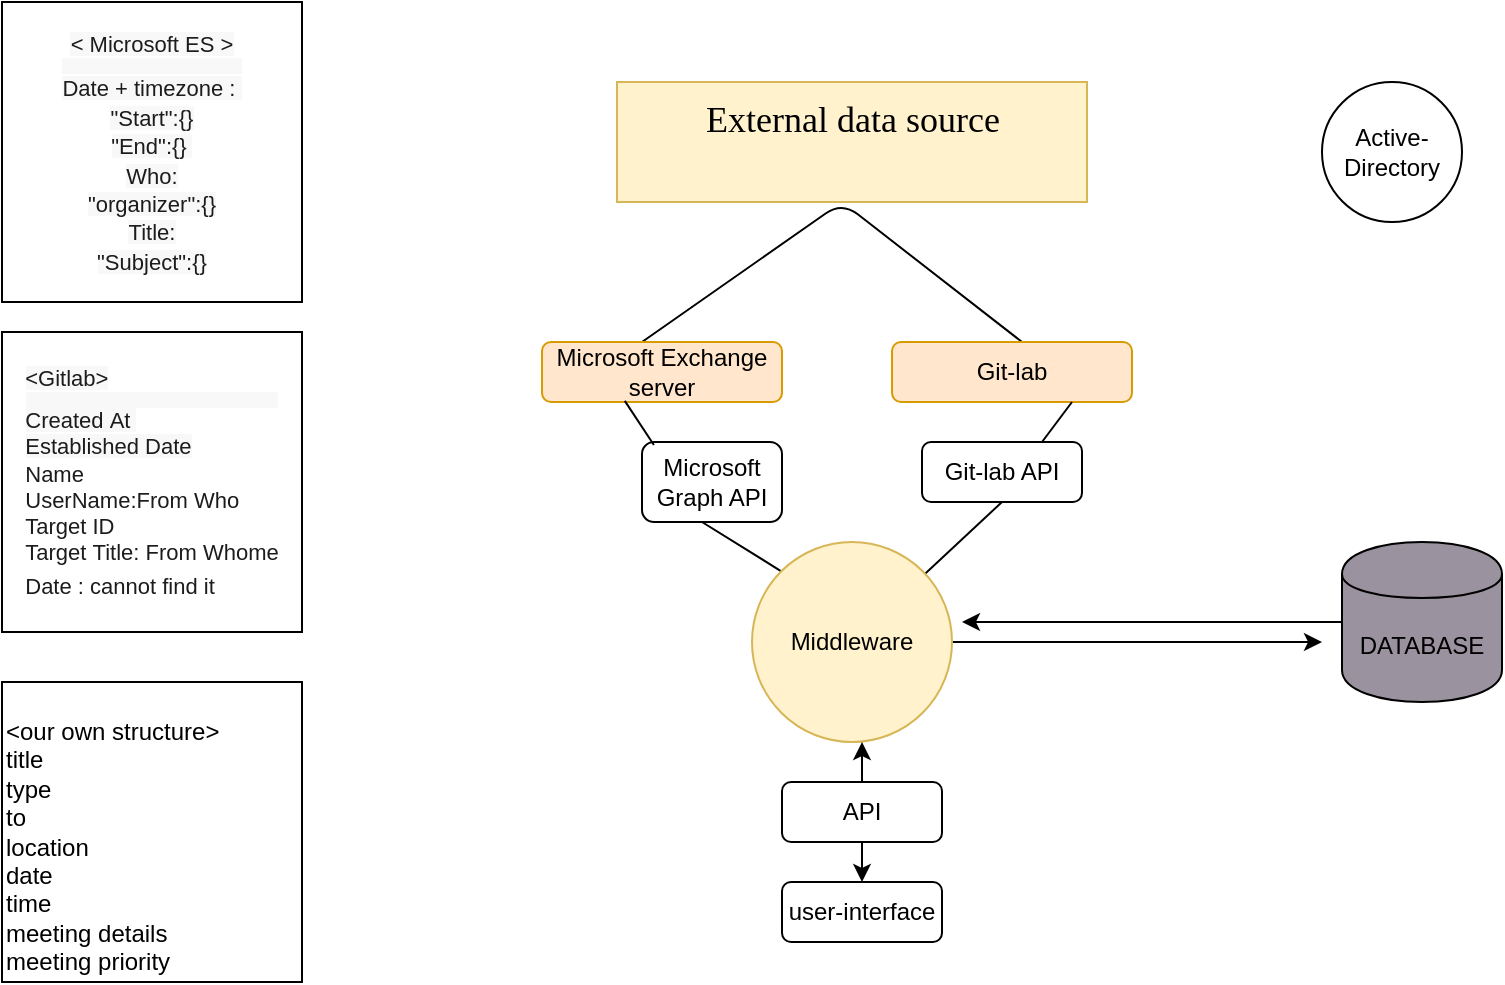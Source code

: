 <mxfile version="12.4.3" pages="1"><diagram id="sxmR1Lg-7P4nr9GADy8l" name="Page-1"><mxGraphModel dx="812" dy="454" grid="1" gridSize="10" guides="1" tooltips="1" connect="1" arrows="1" fold="1" page="1" pageScale="1" pageWidth="850" pageHeight="1100" math="0" shadow="0"><root><mxCell id="0"/><mxCell id="1" parent="0"/><mxCell id="YJO93eM9wHAzZw9V_rSV-1" value="&lt;font style=&quot;font-size: 18px&quot; face=&quot;Comic Sans MS&quot;&gt;External data source&lt;br&gt;&lt;br&gt;&lt;/font&gt;" style="rounded=0;whiteSpace=wrap;html=1;fillColor=#fff2cc;strokeColor=#d6b656;" vertex="1" parent="1"><mxGeometry x="307.5" y="50" width="235" height="60" as="geometry"/></mxCell><mxCell id="YJO93eM9wHAzZw9V_rSV-5" value="" style="endArrow=none;html=1;" edge="1" parent="1"><mxGeometry width="50" height="50" relative="1" as="geometry"><mxPoint x="320" y="180" as="sourcePoint"/><mxPoint x="510" y="180" as="targetPoint"/><Array as="points"><mxPoint x="420" y="110"/></Array></mxGeometry></mxCell><mxCell id="YJO93eM9wHAzZw9V_rSV-6" value="Git-lab" style="rounded=1;whiteSpace=wrap;html=1;fillColor=#ffe6cc;strokeColor=#d79b00;" vertex="1" parent="1"><mxGeometry x="445" y="180" width="120" height="30" as="geometry"/></mxCell><mxCell id="YJO93eM9wHAzZw9V_rSV-7" value="Microsoft Exchange server" style="rounded=1;whiteSpace=wrap;html=1;fillColor=#ffe6cc;strokeColor=#d79b00;" vertex="1" parent="1"><mxGeometry x="270" y="180" width="120" height="30" as="geometry"/></mxCell><mxCell id="YJO93eM9wHAzZw9V_rSV-15" value="Microsoft Graph API" style="rounded=1;whiteSpace=wrap;html=1;" vertex="1" parent="1"><mxGeometry x="320" y="230" width="70" height="40" as="geometry"/></mxCell><mxCell id="YJO93eM9wHAzZw9V_rSV-16" value="" style="endArrow=none;html=1;exitX=0.345;exitY=0.982;exitDx=0;exitDy=0;exitPerimeter=0;entryX=0.085;entryY=0.038;entryDx=0;entryDy=0;entryPerimeter=0;" edge="1" parent="1" source="YJO93eM9wHAzZw9V_rSV-7" target="YJO93eM9wHAzZw9V_rSV-15"><mxGeometry width="50" height="50" relative="1" as="geometry"><mxPoint x="330" y="220" as="sourcePoint"/><mxPoint x="500" y="220" as="targetPoint"/><Array as="points"/></mxGeometry></mxCell><mxCell id="YJO93eM9wHAzZw9V_rSV-17" value="Git-lab API" style="rounded=1;whiteSpace=wrap;html=1;" vertex="1" parent="1"><mxGeometry x="460" y="230" width="80" height="30" as="geometry"/></mxCell><mxCell id="YJO93eM9wHAzZw9V_rSV-27" value="" style="endArrow=none;html=1;exitX=0.75;exitY=1;exitDx=0;exitDy=0;entryX=0.75;entryY=0;entryDx=0;entryDy=0;" edge="1" parent="1" source="YJO93eM9wHAzZw9V_rSV-6" target="YJO93eM9wHAzZw9V_rSV-17"><mxGeometry width="50" height="50" relative="1" as="geometry"><mxPoint x="333.04" y="220" as="sourcePoint"/><mxPoint x="349.02" y="240" as="targetPoint"/><Array as="points"/></mxGeometry></mxCell><mxCell id="YJO93eM9wHAzZw9V_rSV-30" value="" style="endArrow=none;html=1;" edge="1" parent="1" source="YJO93eM9wHAzZw9V_rSV-10"><mxGeometry width="50" height="50" relative="1" as="geometry"><mxPoint x="450" y="310" as="sourcePoint"/><mxPoint x="500" y="260" as="targetPoint"/></mxGeometry></mxCell><mxCell id="YJO93eM9wHAzZw9V_rSV-31" value="" style="endArrow=none;html=1;exitX=0;exitY=0;exitDx=0;exitDy=0;" edge="1" parent="1" source="YJO93eM9wHAzZw9V_rSV-10"><mxGeometry width="50" height="50" relative="1" as="geometry"><mxPoint x="370" y="300" as="sourcePoint"/><mxPoint x="350" y="270" as="targetPoint"/></mxGeometry></mxCell><mxCell id="YJO93eM9wHAzZw9V_rSV-47" style="edgeStyle=orthogonalEdgeStyle;rounded=0;orthogonalLoop=1;jettySize=auto;html=1;" edge="1" parent="1" source="YJO93eM9wHAzZw9V_rSV-10"><mxGeometry relative="1" as="geometry"><mxPoint x="660" y="330" as="targetPoint"/></mxGeometry></mxCell><mxCell id="YJO93eM9wHAzZw9V_rSV-10" value="Middleware" style="ellipse;whiteSpace=wrap;html=1;aspect=fixed;fillColor=#fff2cc;strokeColor=#d6b656;" vertex="1" parent="1"><mxGeometry x="375" y="280" width="100" height="100" as="geometry"/></mxCell><mxCell id="YJO93eM9wHAzZw9V_rSV-34" value="" style="endArrow=classic;startArrow=classic;html=1;exitX=0.5;exitY=0;exitDx=0;exitDy=0;" edge="1" parent="1" source="YJO93eM9wHAzZw9V_rSV-35"><mxGeometry width="50" height="50" relative="1" as="geometry"><mxPoint x="430" y="430" as="sourcePoint"/><mxPoint x="430" y="380" as="targetPoint"/></mxGeometry></mxCell><mxCell id="YJO93eM9wHAzZw9V_rSV-35" value="user-interface" style="rounded=1;whiteSpace=wrap;html=1;" vertex="1" parent="1"><mxGeometry x="390" y="450" width="80" height="30" as="geometry"/></mxCell><mxCell id="YJO93eM9wHAzZw9V_rSV-39" value="Active-Directory" style="ellipse;whiteSpace=wrap;html=1;aspect=fixed;" vertex="1" parent="1"><mxGeometry x="660" y="50" width="70" height="70" as="geometry"/></mxCell><mxCell id="YJO93eM9wHAzZw9V_rSV-46" style="edgeStyle=orthogonalEdgeStyle;rounded=0;orthogonalLoop=1;jettySize=auto;html=1;" edge="1" parent="1" source="YJO93eM9wHAzZw9V_rSV-40"><mxGeometry relative="1" as="geometry"><mxPoint x="480" y="320" as="targetPoint"/></mxGeometry></mxCell><mxCell id="YJO93eM9wHAzZw9V_rSV-40" value="DATABASE" style="shape=cylinder;whiteSpace=wrap;html=1;boundedLbl=1;backgroundOutline=1;fillColor=#9A929E;strokeColor=#000000;" vertex="1" parent="1"><mxGeometry x="670" y="280" width="80" height="80" as="geometry"/></mxCell><mxCell id="YJO93eM9wHAzZw9V_rSV-43" value="API" style="rounded=1;whiteSpace=wrap;html=1;" vertex="1" parent="1"><mxGeometry x="390" y="400" width="80" height="30" as="geometry"/></mxCell><mxCell id="YJO93eM9wHAzZw9V_rSV-49" value="&lt;span style=&quot;color: rgb(29 , 28 , 29) ; font-family: , &amp;#34;applelogo&amp;#34; , sans-serif ; text-align: left ; white-space: pre-wrap ; background-color: rgb(248 , 248 , 248) ; font-size: 11px&quot;&gt;&lt;font style=&quot;font-size: 11px&quot;&gt;&amp;lt;&amp;nbsp;Microsoft&amp;nbsp;ES&amp;nbsp;&amp;gt;&lt;/font&gt;&lt;/span&gt;&lt;span class=&quot;c-mrkdwn__br&quot; style=&quot;box-sizing: inherit ; display: block ; height: 8px ; color: rgb(29 , 28 , 29) ; font-family: , &amp;#34;applelogo&amp;#34; , sans-serif ; text-align: left ; white-space: pre-wrap ; background-color: rgb(248 , 248 , 248) ; font-size: 11px&quot;&gt;&lt;/span&gt;&lt;font style=&quot;font-size: 11px&quot;&gt;&lt;span style=&quot;color: rgb(29 , 28 , 29) ; font-family: , &amp;#34;applelogo&amp;#34; , sans-serif ; text-align: left ; white-space: pre-wrap ; background-color: rgb(248 , 248 , 248)&quot;&gt;Date&amp;nbsp;+&amp;nbsp;timezone&amp;nbsp;:&amp;nbsp;&lt;/span&gt;&lt;span style=&quot;box-sizing: inherit&quot;&gt;&lt;br style=&quot;box-sizing: inherit ; color: rgb(29 , 28 , 29) ; font-family: , &amp;#34;applelogo&amp;#34; , sans-serif ; text-align: left ; white-space: pre-wrap ; background-color: rgb(248 , 248 , 248)&quot;&gt;&lt;/span&gt;&lt;span style=&quot;color: rgb(29 , 28 , 29) ; font-family: , &amp;#34;applelogo&amp;#34; , sans-serif ; text-align: left ; white-space: pre-wrap ; background-color: rgb(248 , 248 , 248)&quot;&gt;&quot;Start&quot;:{}&lt;/span&gt;&lt;span style=&quot;box-sizing: inherit&quot;&gt;&lt;br style=&quot;box-sizing: inherit ; color: rgb(29 , 28 , 29) ; font-family: , &amp;#34;applelogo&amp;#34; , sans-serif ; text-align: left ; white-space: pre-wrap ; background-color: rgb(248 , 248 , 248)&quot;&gt;&lt;/span&gt;&lt;span style=&quot;color: rgb(29 , 28 , 29) ; font-family: , &amp;#34;applelogo&amp;#34; , sans-serif ; text-align: left ; white-space: pre-wrap ; background-color: rgb(248 , 248 , 248)&quot;&gt;&quot;End&quot;:{}&amp;nbsp;&lt;/span&gt;&lt;span style=&quot;box-sizing: inherit&quot;&gt;&lt;br style=&quot;box-sizing: inherit ; color: rgb(29 , 28 , 29) ; font-family: , &amp;#34;applelogo&amp;#34; , sans-serif ; text-align: left ; white-space: pre-wrap ; background-color: rgb(248 , 248 , 248)&quot;&gt;&lt;/span&gt;&lt;span style=&quot;color: rgb(29 , 28 , 29) ; font-family: , &amp;#34;applelogo&amp;#34; , sans-serif ; text-align: left ; white-space: pre-wrap ; background-color: rgb(248 , 248 , 248)&quot;&gt;Who:&lt;/span&gt;&lt;span style=&quot;box-sizing: inherit&quot;&gt;&lt;br style=&quot;box-sizing: inherit ; color: rgb(29 , 28 , 29) ; font-family: , &amp;#34;applelogo&amp;#34; , sans-serif ; text-align: left ; white-space: pre-wrap ; background-color: rgb(248 , 248 , 248)&quot;&gt;&lt;/span&gt;&lt;span style=&quot;color: rgb(29 , 28 , 29) ; font-family: , &amp;#34;applelogo&amp;#34; , sans-serif ; text-align: left ; white-space: pre-wrap ; background-color: rgb(248 , 248 , 248)&quot;&gt;&quot;organizer&quot;:{}&lt;/span&gt;&lt;span style=&quot;box-sizing: inherit&quot;&gt;&lt;br style=&quot;box-sizing: inherit ; color: rgb(29 , 28 , 29) ; font-family: , &amp;#34;applelogo&amp;#34; , sans-serif ; text-align: left ; white-space: pre-wrap ; background-color: rgb(248 , 248 , 248)&quot;&gt;&lt;/span&gt;&lt;span style=&quot;color: rgb(29 , 28 , 29) ; font-family: , &amp;#34;applelogo&amp;#34; , sans-serif ; text-align: left ; white-space: pre-wrap ; background-color: rgb(248 , 248 , 248)&quot;&gt;Title:&lt;/span&gt;&lt;span style=&quot;box-sizing: inherit&quot;&gt;&lt;br style=&quot;box-sizing: inherit ; color: rgb(29 , 28 , 29) ; font-family: , &amp;#34;applelogo&amp;#34; , sans-serif ; text-align: left ; white-space: pre-wrap ; background-color: rgb(248 , 248 , 248)&quot;&gt;&lt;/span&gt;&lt;span style=&quot;color: rgb(29 , 28 , 29) ; font-family: , &amp;#34;applelogo&amp;#34; , sans-serif ; text-align: left ; white-space: pre-wrap ; background-color: rgb(248 , 248 , 248)&quot;&gt;&quot;Subject&quot;:{}&lt;/span&gt;&lt;/font&gt;" style="whiteSpace=wrap;html=1;aspect=fixed;" vertex="1" parent="1"><mxGeometry y="10" width="150" height="150" as="geometry"/></mxCell><mxCell id="YJO93eM9wHAzZw9V_rSV-51" value="&lt;div style=&quot;text-align: left&quot;&gt;&lt;span style=&quot;font-size: 11px ; background-color: rgb(248 , 248 , 248) ; color: rgb(29 , 28 , 29) ; white-space: pre-wrap&quot;&gt;&amp;lt;Gitlab&amp;gt;&lt;/span&gt;&lt;/div&gt;&lt;span class=&quot;c-mrkdwn__br&quot; style=&quot;text-align: left ; box-sizing: inherit ; display: block ; height: 8px ; color: rgb(29 , 28 , 29) ; white-space: pre-wrap ; background-color: rgb(248 , 248 , 248) ; font-size: 11px&quot;&gt;&lt;/span&gt;&lt;font style=&quot;font-size: 11px&quot;&gt;&lt;div style=&quot;text-align: left&quot;&gt;&lt;span style=&quot;background-color: rgb(248 , 248 , 248) ; color: rgb(29 , 28 , 29) ; white-space: pre-wrap&quot;&gt;Created&amp;nbsp;At&amp;nbsp;&lt;/span&gt;&lt;/div&gt;&lt;div style=&quot;text-align: left&quot;&gt;&lt;span style=&quot;background-color: rgb(248 , 248 , 248) ; color: rgb(29 , 28 , 29) ; white-space: pre-wrap&quot;&gt;Established&amp;nbsp;Date&lt;/span&gt;&lt;/div&gt;&lt;span style=&quot;color: rgb(29 , 28 , 29) ; white-space: pre-wrap ; background-color: rgb(248 , 248 , 248)&quot;&gt;&lt;div style=&quot;text-align: left&quot;&gt;Name&lt;/div&gt;&lt;/span&gt;&lt;span style=&quot;color: rgb(29 , 28 , 29) ; white-space: pre-wrap ; background-color: rgb(248 , 248 , 248)&quot;&gt;&lt;div style=&quot;text-align: left&quot;&gt;UserName:From&amp;nbsp;Who&lt;/div&gt;&lt;/span&gt;&lt;span style=&quot;color: rgb(29 , 28 , 29) ; white-space: pre-wrap ; background-color: rgb(248 , 248 , 248)&quot;&gt;&lt;div style=&quot;text-align: left&quot;&gt;Target&amp;nbsp;ID&amp;nbsp;&amp;nbsp;&lt;/div&gt;&lt;/span&gt;&lt;span style=&quot;color: rgb(29 , 28 , 29) ; white-space: pre-wrap ; background-color: rgb(248 , 248 , 248)&quot;&gt;&lt;div style=&quot;text-align: left&quot;&gt;Target&amp;nbsp;Title:&amp;nbsp;From&amp;nbsp;Whome&lt;/div&gt;&lt;/span&gt;&lt;span style=&quot;color: rgb(29 , 28 , 29) ; white-space: pre-wrap ; background-color: rgb(248 , 248 , 248)&quot;&gt;&lt;div style=&quot;text-align: left&quot;&gt;&lt;font style=&quot;color: rgb(0 , 0 , 0) ; white-space: normal&quot;&gt;&lt;span style=&quot;color: rgb(29 , 28 , 29) ; white-space: pre-wrap&quot;&gt;Date&amp;nbsp;:&amp;nbsp;cannot&amp;nbsp;find&amp;nbsp;it&lt;/span&gt;&lt;/font&gt;&lt;span style=&quot;font-size: 15px ; text-align: left&quot;&gt;&amp;nbsp;&lt;/span&gt;&lt;/div&gt;&lt;/span&gt;&lt;/font&gt;" style="whiteSpace=wrap;html=1;aspect=fixed;" vertex="1" parent="1"><mxGeometry y="175" width="150" height="150" as="geometry"/></mxCell><mxCell id="YJO93eM9wHAzZw9V_rSV-52" value="&lt;br&gt;&amp;lt;our own structure&amp;gt;&lt;br&gt;title&lt;br&gt;type&lt;br&gt;to&amp;nbsp;&lt;br&gt;location&amp;nbsp;&lt;br&gt;date&lt;br&gt;time&lt;br&gt;meeting details&lt;br&gt;meeting priority" style="rounded=0;whiteSpace=wrap;html=1;align=left;" vertex="1" parent="1"><mxGeometry y="350" width="150" height="150" as="geometry"/></mxCell></root></mxGraphModel></diagram></mxfile>